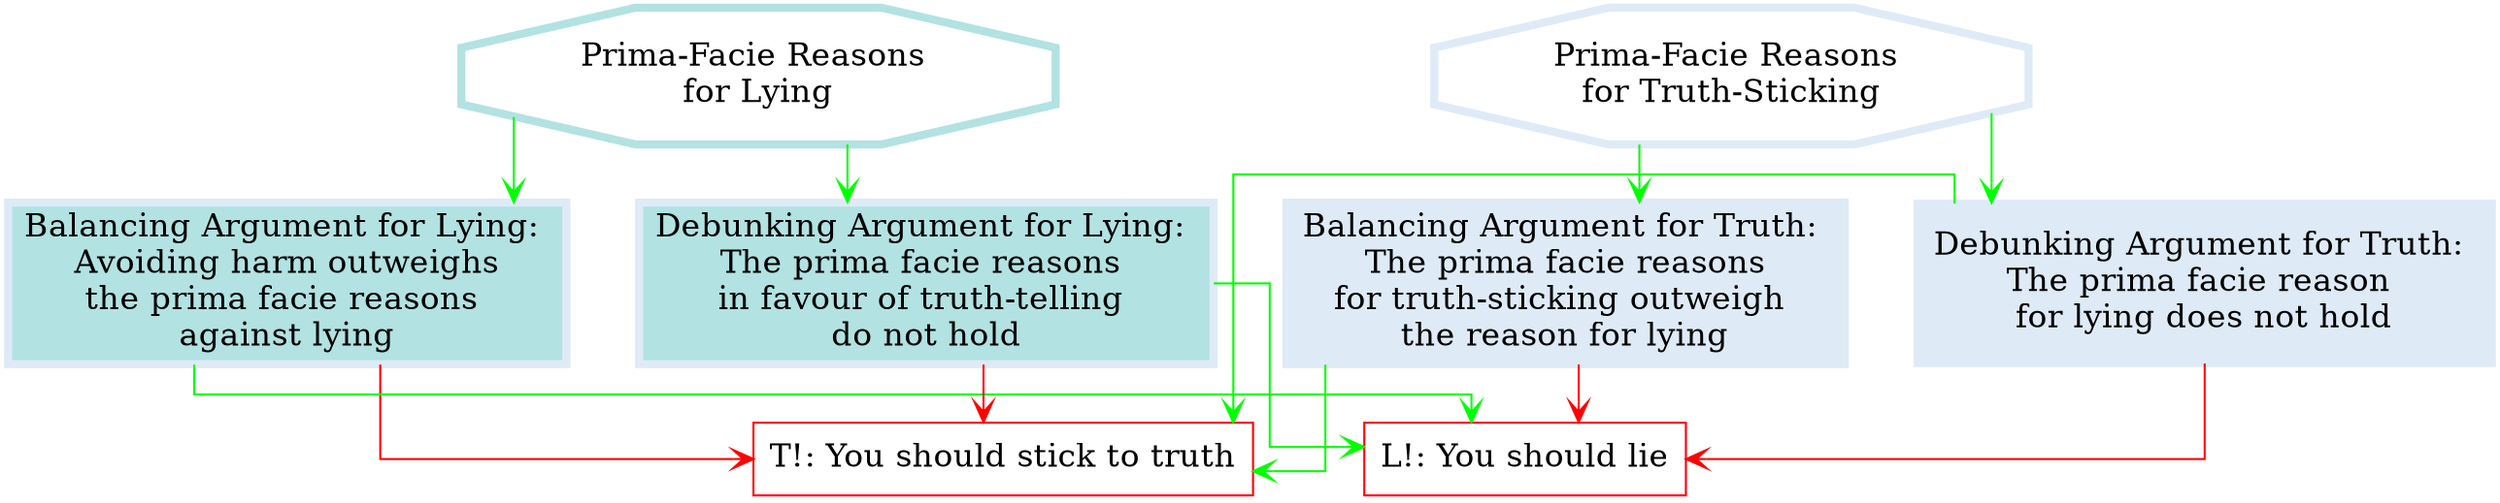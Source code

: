 digraph ARG_LYING {
  graph [newrank = true,
		nodesep = 0.5,
		ranksep = 0.4,
		overlap = false,
		splines = ortho]
 node [fixedsize = false,
		fontsize = 16,
		height = 1,
		shape = box,
		style = "filled,setlinewidth(4)",
		width = 1,
		color="#deebf7"]
 edge [arrowhead = vee,
		arrowsize = 1,
		labelfontname = "Ubuntu",
		weight = 1,
		style = "filled,setlinewidth(1)",
		/*color=black*/]

  /* Entities */


PFRT [
    shape=octagon
    label="Prima-Facie Reasons \nfor Truth-Sticking"
    fillcolor="white",
    width=1
    height=.8];
 PFRL [
    shape=octagon
    label="Prima-Facie Reasons \nfor Lying"
    fillcolor="white", 
    color="#b2e2e2",
    width=1
    height=.8];
 
ly_ba [
    fillcolor="#b2e2e2",
    fixedsize=false,
    label="Balancing Argument for Lying: \n Avoiding harm outweighs \nthe prima facie reasons \nagainst lying"
    URL="https://jenkaubuntu.github.io/twon-website-mockup.github.io/arg-anal-arg-constr.html#balancing-arguments-for-lying"
    fontcolor=black,
    height=0.6,
    row=func,
    width=1];

ly_tr [
    fillcolor="#b2e2e2",
    fixedsize=false,
    label="Debunking Argument for Lying: \nThe prima facie reasons \nin favour of truth-telling \ndo not hold"
    URL="https://jenkaubuntu.github.io/twon-website-mockup.github.io/arg-anal-arg-constr.html#debunking-arguments-for-lying"
    fontcolor=black,
    height=0.6,
    row=func,
    width=1];

tr_ba [
    fillcolor="#deebf7",
    fixedsize=false,
    label="Balancing Argument for Truth: \n The prima facie reasons \nfor truth-sticking outweigh \nthe reason for lying"
    URL="https://jenkaubuntu.github.io/twon-website-mockup.github.io/arg-anal-arg-constr.html#balancing-arguments-for-truth-sticking"
    fontcolor=black,
    height=0.6,
    row=func,
    width=1];

tr_tr [
    fillcolor="#deebf7",
    fixedsize=false,
    label="Debunking Argument for Truth: \nThe prima facie reason \nfor lying does not hold"
    URL="https://jenkaubuntu.github.io/twon-website-mockup.github.io/arg-anal-arg-constr.html#debunking-argumentation-for-truth-sticking"
    fontcolor=black,
    height=1.1,
    row=func,
    width=1];

T1 [
    label="T!: You should stick to truth" 
    height=0.5,
    color=red,
    style="solid" 
    fillcolor="white"]
T2 [label="L!: You should lie" 
    height=0.5,
    color=red,
    style="solid"
    fillcolor="white"]
 
  /* Relationships */
  PFRT -> {tr_ba; tr_tr} -> T1 [color=green]
  PFRL -> {ly_ba; ly_tr} -> T2 [color=green]
  {tr_ba; tr_tr} -> T2 [color=red]
  {ly_ba; ly_tr} -> T1 [color=red]
  /* tr_tr -> PFRL [color=red]
  ly_tr -> PFRT [color=red] */
}